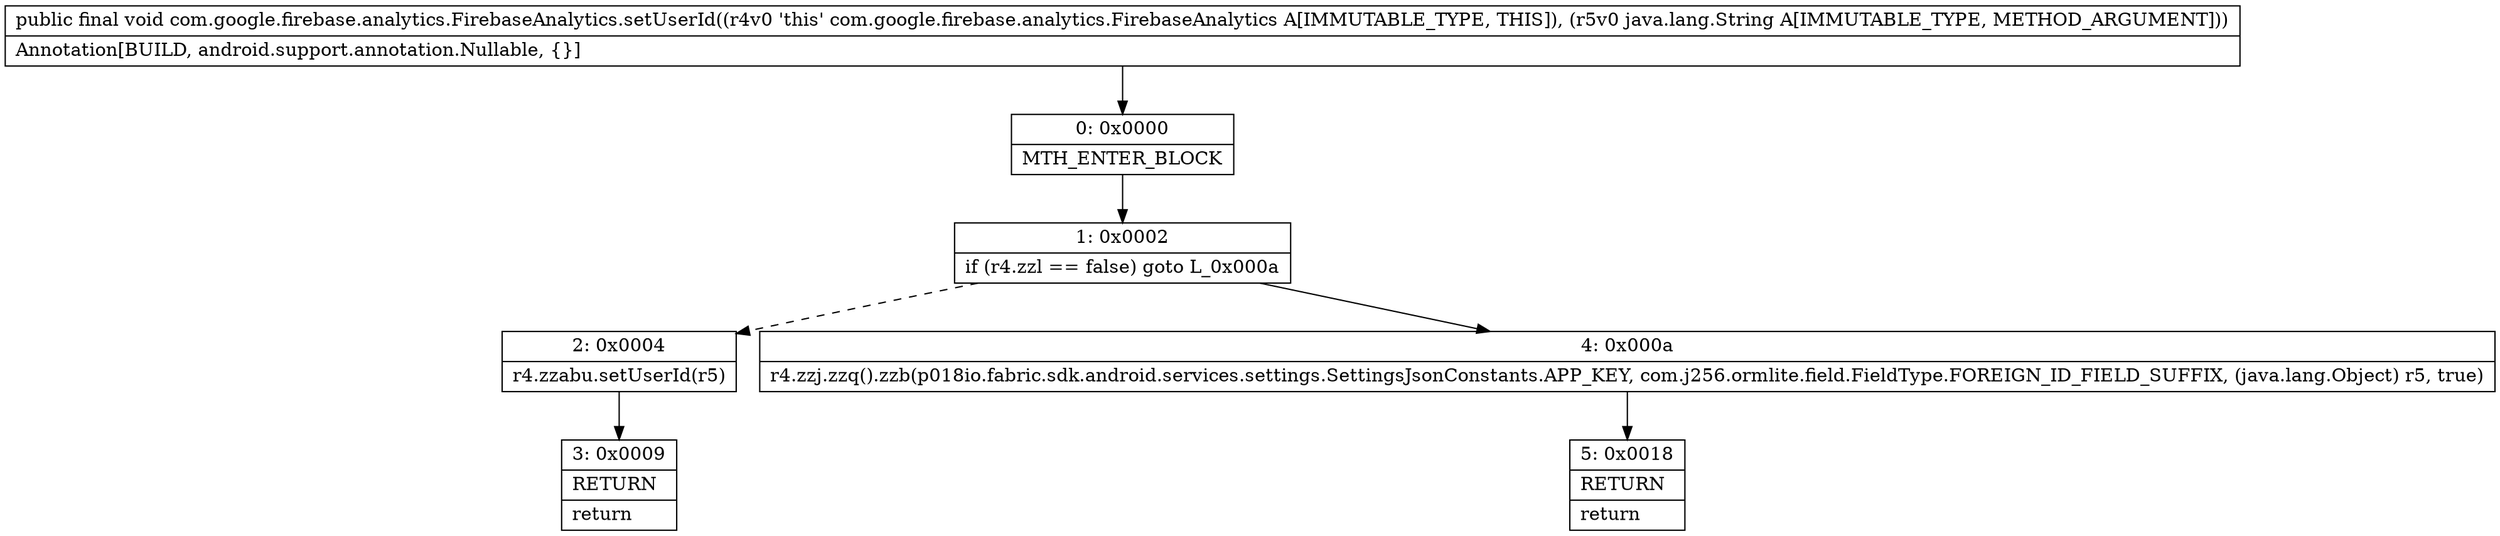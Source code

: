 digraph "CFG forcom.google.firebase.analytics.FirebaseAnalytics.setUserId(Ljava\/lang\/String;)V" {
Node_0 [shape=record,label="{0\:\ 0x0000|MTH_ENTER_BLOCK\l}"];
Node_1 [shape=record,label="{1\:\ 0x0002|if (r4.zzl == false) goto L_0x000a\l}"];
Node_2 [shape=record,label="{2\:\ 0x0004|r4.zzabu.setUserId(r5)\l}"];
Node_3 [shape=record,label="{3\:\ 0x0009|RETURN\l|return\l}"];
Node_4 [shape=record,label="{4\:\ 0x000a|r4.zzj.zzq().zzb(p018io.fabric.sdk.android.services.settings.SettingsJsonConstants.APP_KEY, com.j256.ormlite.field.FieldType.FOREIGN_ID_FIELD_SUFFIX, (java.lang.Object) r5, true)\l}"];
Node_5 [shape=record,label="{5\:\ 0x0018|RETURN\l|return\l}"];
MethodNode[shape=record,label="{public final void com.google.firebase.analytics.FirebaseAnalytics.setUserId((r4v0 'this' com.google.firebase.analytics.FirebaseAnalytics A[IMMUTABLE_TYPE, THIS]), (r5v0 java.lang.String A[IMMUTABLE_TYPE, METHOD_ARGUMENT]))  | Annotation[BUILD, android.support.annotation.Nullable, \{\}]\l}"];
MethodNode -> Node_0;
Node_0 -> Node_1;
Node_1 -> Node_2[style=dashed];
Node_1 -> Node_4;
Node_2 -> Node_3;
Node_4 -> Node_5;
}

